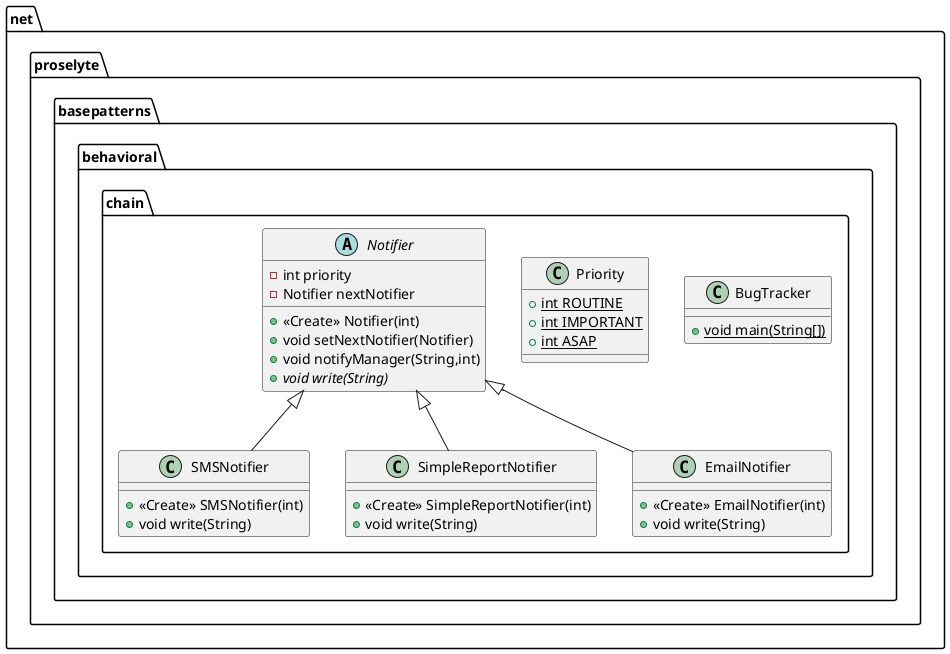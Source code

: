@startuml
class net.proselyte.basepatterns.behavioral.chain.SMSNotifier {
+ <<Create>> SMSNotifier(int)
+ void write(String)
}

class net.proselyte.basepatterns.behavioral.chain.BugTracker {
+ {static} void main(String[])
}

class net.proselyte.basepatterns.behavioral.chain.Priority {
+ {static} int ROUTINE
+ {static} int IMPORTANT
+ {static} int ASAP
}

abstract class net.proselyte.basepatterns.behavioral.chain.Notifier {
- int priority
- Notifier nextNotifier
+ <<Create>> Notifier(int)
+ void setNextNotifier(Notifier)
+ void notifyManager(String,int)
+ {abstract}void write(String)
}


class net.proselyte.basepatterns.behavioral.chain.SimpleReportNotifier {
+ <<Create>> SimpleReportNotifier(int)
+ void write(String)
}

class net.proselyte.basepatterns.behavioral.chain.EmailNotifier {
+ <<Create>> EmailNotifier(int)
+ void write(String)
}



net.proselyte.basepatterns.behavioral.chain.Notifier <|-- net.proselyte.basepatterns.behavioral.chain.SMSNotifier
net.proselyte.basepatterns.behavioral.chain.Notifier <|-- net.proselyte.basepatterns.behavioral.chain.SimpleReportNotifier
net.proselyte.basepatterns.behavioral.chain.Notifier <|-- net.proselyte.basepatterns.behavioral.chain.EmailNotifier
@enduml